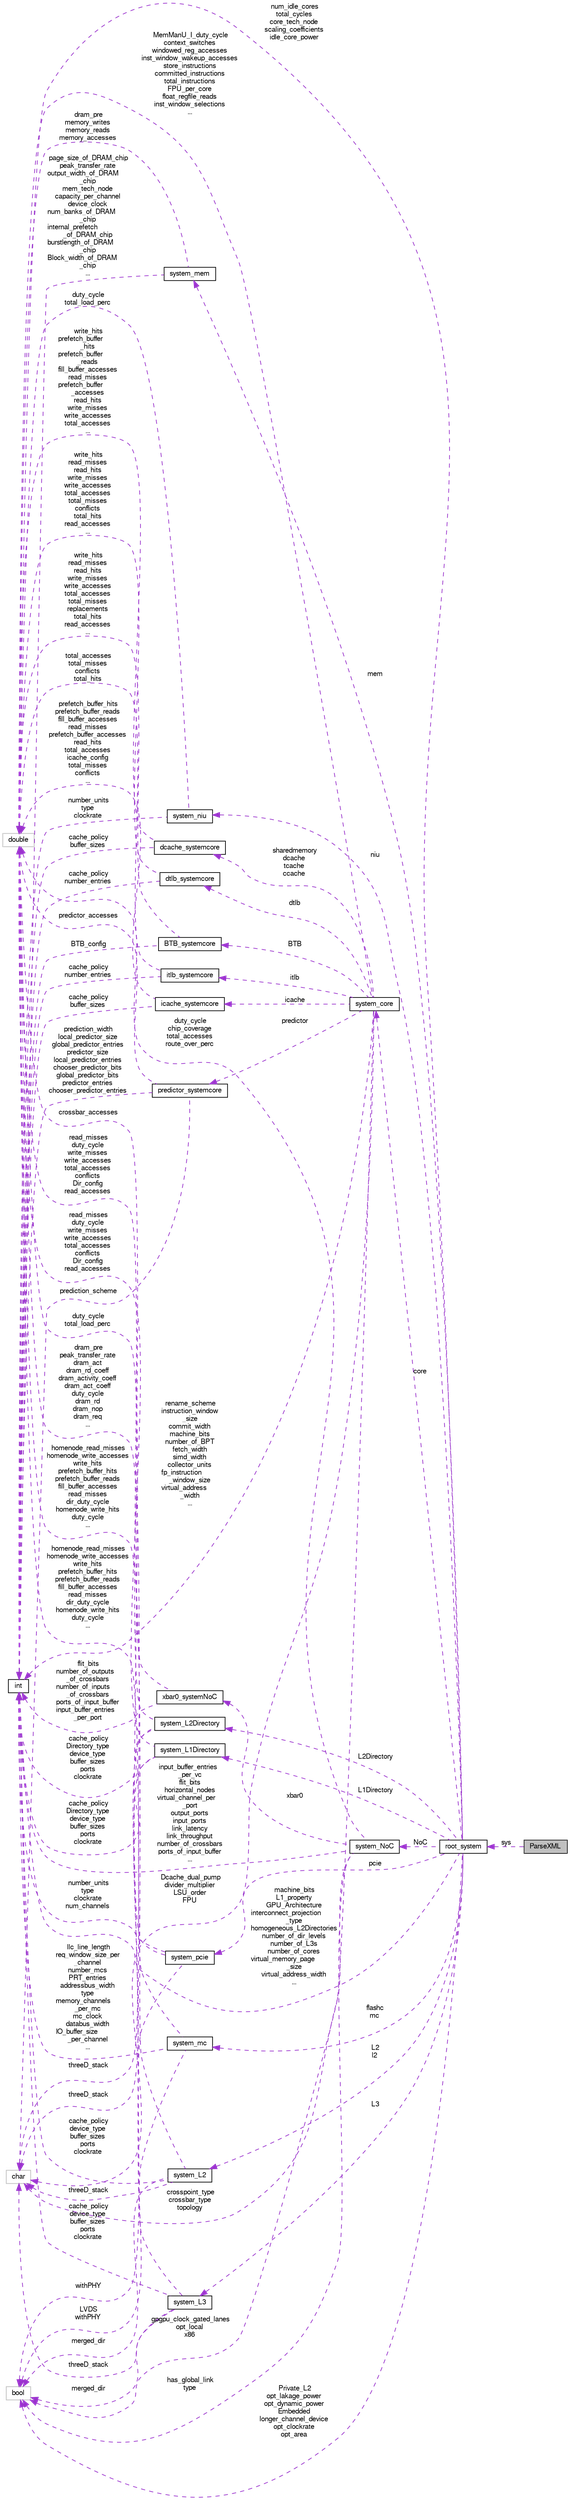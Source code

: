 digraph "ParseXML"
{
  bgcolor="transparent";
  edge [fontname="FreeSans",fontsize="10",labelfontname="FreeSans",labelfontsize="10"];
  node [fontname="FreeSans",fontsize="10",shape=record];
  rankdir="LR";
  Node1 [label="ParseXML",height=0.2,width=0.4,color="black", fillcolor="grey75", style="filled", fontcolor="black"];
  Node2 -> Node1 [dir="back",color="darkorchid3",fontsize="10",style="dashed",label=" sys" ,fontname="FreeSans"];
  Node2 [label="root_system",height=0.2,width=0.4,color="black",URL="$structroot__system.html"];
  Node3 -> Node2 [dir="back",color="darkorchid3",fontsize="10",style="dashed",label=" L2\nl2" ,fontname="FreeSans"];
  Node3 [label="system_L2",height=0.2,width=0.4,color="black",URL="$structsystem__L2.html"];
  Node4 -> Node3 [dir="back",color="darkorchid3",fontsize="10",style="dashed",label=" homenode_read_misses\nhomenode_write_accesses\nwrite_hits\nprefetch_buffer_hits\nprefetch_buffer_reads\nfill_buffer_accesses\nread_misses\ndir_duty_cycle\nhomenode_write_hits\nduty_cycle\n..." ,fontname="FreeSans"];
  Node4 [label="double",height=0.2,width=0.4,color="grey75"];
  Node5 -> Node3 [dir="back",color="darkorchid3",fontsize="10",style="dashed",label=" threeD_stack" ,fontname="FreeSans"];
  Node5 [label="char",height=0.2,width=0.4,color="grey75"];
  Node6 -> Node3 [dir="back",color="darkorchid3",fontsize="10",style="dashed",label=" cache_policy\ndevice_type\nbuffer_sizes\nports\nclockrate" ,fontname="FreeSans"];
  Node6 [label="int",height=0.2,width=0.4,color="black",URL="$classint.html"];
  Node7 -> Node3 [dir="back",color="darkorchid3",fontsize="10",style="dashed",label=" merged_dir" ,fontname="FreeSans"];
  Node7 [label="bool",height=0.2,width=0.4,color="grey75"];
  Node8 -> Node2 [dir="back",color="darkorchid3",fontsize="10",style="dashed",label=" L3" ,fontname="FreeSans"];
  Node8 [label="system_L3",height=0.2,width=0.4,color="black",URL="$structsystem__L3.html"];
  Node4 -> Node8 [dir="back",color="darkorchid3",fontsize="10",style="dashed",label=" homenode_read_misses\nhomenode_write_accesses\nwrite_hits\nprefetch_buffer_hits\nprefetch_buffer_reads\nfill_buffer_accesses\nread_misses\ndir_duty_cycle\nhomenode_write_hits\nduty_cycle\n..." ,fontname="FreeSans"];
  Node5 -> Node8 [dir="back",color="darkorchid3",fontsize="10",style="dashed",label=" threeD_stack" ,fontname="FreeSans"];
  Node6 -> Node8 [dir="back",color="darkorchid3",fontsize="10",style="dashed",label=" cache_policy\ndevice_type\nbuffer_sizes\nports\nclockrate" ,fontname="FreeSans"];
  Node7 -> Node8 [dir="back",color="darkorchid3",fontsize="10",style="dashed",label=" merged_dir" ,fontname="FreeSans"];
  Node4 -> Node2 [dir="back",color="darkorchid3",fontsize="10",style="dashed",label=" num_idle_cores\ntotal_cycles\ncore_tech_node\nscaling_coefficients\nidle_core_power" ,fontname="FreeSans"];
  Node9 -> Node2 [dir="back",color="darkorchid3",fontsize="10",style="dashed",label=" L2Directory" ,fontname="FreeSans"];
  Node9 [label="system_L2Directory",height=0.2,width=0.4,color="black",URL="$structsystem__L2Directory.html"];
  Node4 -> Node9 [dir="back",color="darkorchid3",fontsize="10",style="dashed",label=" read_misses\nduty_cycle\nwrite_misses\nwrite_accesses\ntotal_accesses\nconflicts\nDir_config\nread_accesses" ,fontname="FreeSans"];
  Node5 -> Node9 [dir="back",color="darkorchid3",fontsize="10",style="dashed",label=" threeD_stack" ,fontname="FreeSans"];
  Node6 -> Node9 [dir="back",color="darkorchid3",fontsize="10",style="dashed",label=" cache_policy\nDirectory_type\ndevice_type\nbuffer_sizes\nports\nclockrate" ,fontname="FreeSans"];
  Node10 -> Node2 [dir="back",color="darkorchid3",fontsize="10",style="dashed",label=" flashc\nmc" ,fontname="FreeSans"];
  Node10 [label="system_mc",height=0.2,width=0.4,color="black",URL="$structsystem__mc.html"];
  Node4 -> Node10 [dir="back",color="darkorchid3",fontsize="10",style="dashed",label=" dram_pre\npeak_transfer_rate\ndram_act\ndram_rd_coeff\ndram_activity_coeff\ndram_act_coeff\nduty_cycle\ndram_rd\ndram_nop\ndram_req\n..." ,fontname="FreeSans"];
  Node6 -> Node10 [dir="back",color="darkorchid3",fontsize="10",style="dashed",label=" llc_line_length\nreq_window_size_per\l_channel\nnumber_mcs\nPRT_entries\naddressbus_width\ntype\nmemory_channels\l_per_mc\nmc_clock\ndatabus_width\nIO_buffer_size\l_per_channel\n..." ,fontname="FreeSans"];
  Node7 -> Node10 [dir="back",color="darkorchid3",fontsize="10",style="dashed",label=" LVDS\nwithPHY" ,fontname="FreeSans"];
  Node11 -> Node2 [dir="back",color="darkorchid3",fontsize="10",style="dashed",label=" mem" ,fontname="FreeSans"];
  Node11 [label="system_mem",height=0.2,width=0.4,color="black",URL="$structsystem__mem.html"];
  Node4 -> Node11 [dir="back",color="darkorchid3",fontsize="10",style="dashed",label=" dram_pre\nmemory_writes\nmemory_reads\nmemory_accesses" ,fontname="FreeSans"];
  Node6 -> Node11 [dir="back",color="darkorchid3",fontsize="10",style="dashed",label=" page_size_of_DRAM_chip\npeak_transfer_rate\noutput_width_of_DRAM\l_chip\nmem_tech_node\ncapacity_per_channel\ndevice_clock\nnum_banks_of_DRAM\l_chip\ninternal_prefetch\l_of_DRAM_chip\nburstlength_of_DRAM\l_chip\nBlock_width_of_DRAM\l_chip\n..." ,fontname="FreeSans"];
  Node12 -> Node2 [dir="back",color="darkorchid3",fontsize="10",style="dashed",label=" L1Directory" ,fontname="FreeSans"];
  Node12 [label="system_L1Directory",height=0.2,width=0.4,color="black",URL="$structsystem__L1Directory.html"];
  Node4 -> Node12 [dir="back",color="darkorchid3",fontsize="10",style="dashed",label=" read_misses\nduty_cycle\nwrite_misses\nwrite_accesses\ntotal_accesses\nconflicts\nDir_config\nread_accesses" ,fontname="FreeSans"];
  Node5 -> Node12 [dir="back",color="darkorchid3",fontsize="10",style="dashed",label=" threeD_stack" ,fontname="FreeSans"];
  Node6 -> Node12 [dir="back",color="darkorchid3",fontsize="10",style="dashed",label=" cache_policy\nDirectory_type\ndevice_type\nbuffer_sizes\nports\nclockrate" ,fontname="FreeSans"];
  Node13 -> Node2 [dir="back",color="darkorchid3",fontsize="10",style="dashed",label=" niu" ,fontname="FreeSans"];
  Node13 [label="system_niu",height=0.2,width=0.4,color="black",URL="$structsystem__niu.html"];
  Node4 -> Node13 [dir="back",color="darkorchid3",fontsize="10",style="dashed",label=" duty_cycle\ntotal_load_perc" ,fontname="FreeSans"];
  Node6 -> Node13 [dir="back",color="darkorchid3",fontsize="10",style="dashed",label=" number_units\ntype\nclockrate" ,fontname="FreeSans"];
  Node14 -> Node2 [dir="back",color="darkorchid3",fontsize="10",style="dashed",label=" core" ,fontname="FreeSans"];
  Node14 [label="system_core",height=0.2,width=0.4,color="black",URL="$structsystem__core.html"];
  Node15 -> Node14 [dir="back",color="darkorchid3",fontsize="10",style="dashed",label=" predictor" ,fontname="FreeSans"];
  Node15 [label="predictor_systemcore",height=0.2,width=0.4,color="black",URL="$structpredictor__systemcore.html"];
  Node4 -> Node15 [dir="back",color="darkorchid3",fontsize="10",style="dashed",label=" predictor_accesses" ,fontname="FreeSans"];
  Node5 -> Node15 [dir="back",color="darkorchid3",fontsize="10",style="dashed",label=" prediction_scheme" ,fontname="FreeSans"];
  Node6 -> Node15 [dir="back",color="darkorchid3",fontsize="10",style="dashed",label=" prediction_width\nlocal_predictor_size\nglobal_predictor_entries\npredictor_size\nlocal_predictor_entries\nchooser_predictor_bits\nglobal_predictor_bits\npredictor_entries\nchooser_predictor_entries" ,fontname="FreeSans"];
  Node16 -> Node14 [dir="back",color="darkorchid3",fontsize="10",style="dashed",label=" BTB" ,fontname="FreeSans"];
  Node16 [label="BTB_systemcore",height=0.2,width=0.4,color="black",URL="$structBTB__systemcore.html"];
  Node4 -> Node16 [dir="back",color="darkorchid3",fontsize="10",style="dashed",label=" write_hits\nread_misses\nread_hits\nwrite_misses\nwrite_accesses\ntotal_accesses\ntotal_misses\nreplacements\ntotal_hits\nread_accesses\n..." ,fontname="FreeSans"];
  Node6 -> Node16 [dir="back",color="darkorchid3",fontsize="10",style="dashed",label=" BTB_config" ,fontname="FreeSans"];
  Node4 -> Node14 [dir="back",color="darkorchid3",fontsize="10",style="dashed",label=" MemManU_I_duty_cycle\ncontext_switches\nwindowed_reg_accesses\ninst_window_wakeup_accesses\nstore_instructions\ncommitted_instructions\ntotal_instructions\nFPU_per_core\nfloat_regfile_reads\ninst_window_selections\n..." ,fontname="FreeSans"];
  Node17 -> Node14 [dir="back",color="darkorchid3",fontsize="10",style="dashed",label=" itlb" ,fontname="FreeSans"];
  Node17 [label="itlb_systemcore",height=0.2,width=0.4,color="black",URL="$structitlb__systemcore.html"];
  Node4 -> Node17 [dir="back",color="darkorchid3",fontsize="10",style="dashed",label=" total_accesses\ntotal_misses\nconflicts\ntotal_hits" ,fontname="FreeSans"];
  Node6 -> Node17 [dir="back",color="darkorchid3",fontsize="10",style="dashed",label=" cache_policy\nnumber_entries" ,fontname="FreeSans"];
  Node18 -> Node14 [dir="back",color="darkorchid3",fontsize="10",style="dashed",label=" icache" ,fontname="FreeSans"];
  Node18 [label="icache_systemcore",height=0.2,width=0.4,color="black",URL="$structicache__systemcore.html"];
  Node4 -> Node18 [dir="back",color="darkorchid3",fontsize="10",style="dashed",label=" prefetch_buffer_hits\nprefetch_buffer_reads\nfill_buffer_accesses\nread_misses\nprefetch_buffer_accesses\nread_hits\ntotal_accesses\nicache_config\ntotal_misses\nconflicts\n..." ,fontname="FreeSans"];
  Node6 -> Node18 [dir="back",color="darkorchid3",fontsize="10",style="dashed",label=" cache_policy\nbuffer_sizes" ,fontname="FreeSans"];
  Node5 -> Node14 [dir="back",color="darkorchid3",fontsize="10",style="dashed",label=" Dcache_dual_pump\ndivider_multiplier\nLSU_order\nFPU" ,fontname="FreeSans"];
  Node6 -> Node14 [dir="back",color="darkorchid3",fontsize="10",style="dashed",label=" rename_scheme\ninstruction_window\l_size\ncommit_width\nmachine_bits\nnumber_of_BPT\nfetch_width\nsimd_width\ncollector_units\nfp_instruction\l_window_size\nvirtual_address\l_width\n..." ,fontname="FreeSans"];
  Node19 -> Node14 [dir="back",color="darkorchid3",fontsize="10",style="dashed",label=" sharedmemory\ndcache\ntcache\nccache" ,fontname="FreeSans"];
  Node19 [label="dcache_systemcore",height=0.2,width=0.4,color="black",URL="$structdcache__systemcore.html"];
  Node4 -> Node19 [dir="back",color="darkorchid3",fontsize="10",style="dashed",label=" write_hits\nprefetch_buffer\l_hits\nprefetch_buffer\l_reads\nfill_buffer_accesses\nread_misses\nprefetch_buffer\l_accesses\nread_hits\nwrite_misses\nwrite_accesses\ntotal_accesses\n..." ,fontname="FreeSans"];
  Node6 -> Node19 [dir="back",color="darkorchid3",fontsize="10",style="dashed",label=" cache_policy\nbuffer_sizes" ,fontname="FreeSans"];
  Node7 -> Node14 [dir="back",color="darkorchid3",fontsize="10",style="dashed",label=" gpgpu_clock_gated_lanes\nopt_local\nx86" ,fontname="FreeSans"];
  Node20 -> Node14 [dir="back",color="darkorchid3",fontsize="10",style="dashed",label=" dtlb" ,fontname="FreeSans"];
  Node20 [label="dtlb_systemcore",height=0.2,width=0.4,color="black",URL="$structdtlb__systemcore.html"];
  Node4 -> Node20 [dir="back",color="darkorchid3",fontsize="10",style="dashed",label=" write_hits\nread_misses\nread_hits\nwrite_misses\nwrite_accesses\ntotal_accesses\ntotal_misses\nconflicts\ntotal_hits\nread_accesses\n..." ,fontname="FreeSans"];
  Node6 -> Node20 [dir="back",color="darkorchid3",fontsize="10",style="dashed",label=" cache_policy\nnumber_entries" ,fontname="FreeSans"];
  Node6 -> Node2 [dir="back",color="darkorchid3",fontsize="10",style="dashed",label=" machine_bits\nL1_property\nGPU_Architecture\ninterconnect_projection\l_type\nhomogeneous_L2Directories\nnumber_of_dir_levels\nnumber_of_L3s\nnumber_of_cores\nvirtual_memory_page\l_size\nvirtual_address_width\n..." ,fontname="FreeSans"];
  Node7 -> Node2 [dir="back",color="darkorchid3",fontsize="10",style="dashed",label=" Private_L2\nopt_lakage_power\nopt_dynamic_power\nEmbedded\nlonger_channel_device\nopt_clockrate\nopt_area" ,fontname="FreeSans"];
  Node21 -> Node2 [dir="back",color="darkorchid3",fontsize="10",style="dashed",label=" NoC" ,fontname="FreeSans"];
  Node21 [label="system_NoC",height=0.2,width=0.4,color="black",URL="$structsystem__NoC.html"];
  Node4 -> Node21 [dir="back",color="darkorchid3",fontsize="10",style="dashed",label=" duty_cycle\nchip_coverage\ntotal_accesses\nroute_over_perc" ,fontname="FreeSans"];
  Node5 -> Node21 [dir="back",color="darkorchid3",fontsize="10",style="dashed",label=" crosspoint_type\ncrossbar_type\ntopology" ,fontname="FreeSans"];
  Node6 -> Node21 [dir="back",color="darkorchid3",fontsize="10",style="dashed",label=" input_buffer_entries\l_per_vc\nflit_bits\nhorizontal_nodes\nvirtual_channel_per\l_port\noutput_ports\ninput_ports\nlink_latency\nlink_throughput\nnumber_of_crossbars\nports_of_input_buffer\n..." ,fontname="FreeSans"];
  Node7 -> Node21 [dir="back",color="darkorchid3",fontsize="10",style="dashed",label=" has_global_link\ntype" ,fontname="FreeSans"];
  Node22 -> Node21 [dir="back",color="darkorchid3",fontsize="10",style="dashed",label=" xbar0" ,fontname="FreeSans"];
  Node22 [label="xbar0_systemNoC",height=0.2,width=0.4,color="black",URL="$structxbar0__systemNoC.html"];
  Node4 -> Node22 [dir="back",color="darkorchid3",fontsize="10",style="dashed",label=" crossbar_accesses" ,fontname="FreeSans"];
  Node6 -> Node22 [dir="back",color="darkorchid3",fontsize="10",style="dashed",label=" flit_bits\nnumber_of_outputs\l_of_crossbars\nnumber_of_inputs\l_of_crossbars\nports_of_input_buffer\ninput_buffer_entries\l_per_port" ,fontname="FreeSans"];
  Node23 -> Node2 [dir="back",color="darkorchid3",fontsize="10",style="dashed",label=" pcie" ,fontname="FreeSans"];
  Node23 [label="system_pcie",height=0.2,width=0.4,color="black",URL="$structsystem__pcie.html"];
  Node4 -> Node23 [dir="back",color="darkorchid3",fontsize="10",style="dashed",label=" duty_cycle\ntotal_load_perc" ,fontname="FreeSans"];
  Node6 -> Node23 [dir="back",color="darkorchid3",fontsize="10",style="dashed",label=" number_units\ntype\nclockrate\nnum_channels" ,fontname="FreeSans"];
  Node7 -> Node23 [dir="back",color="darkorchid3",fontsize="10",style="dashed",label=" withPHY" ,fontname="FreeSans"];
}

